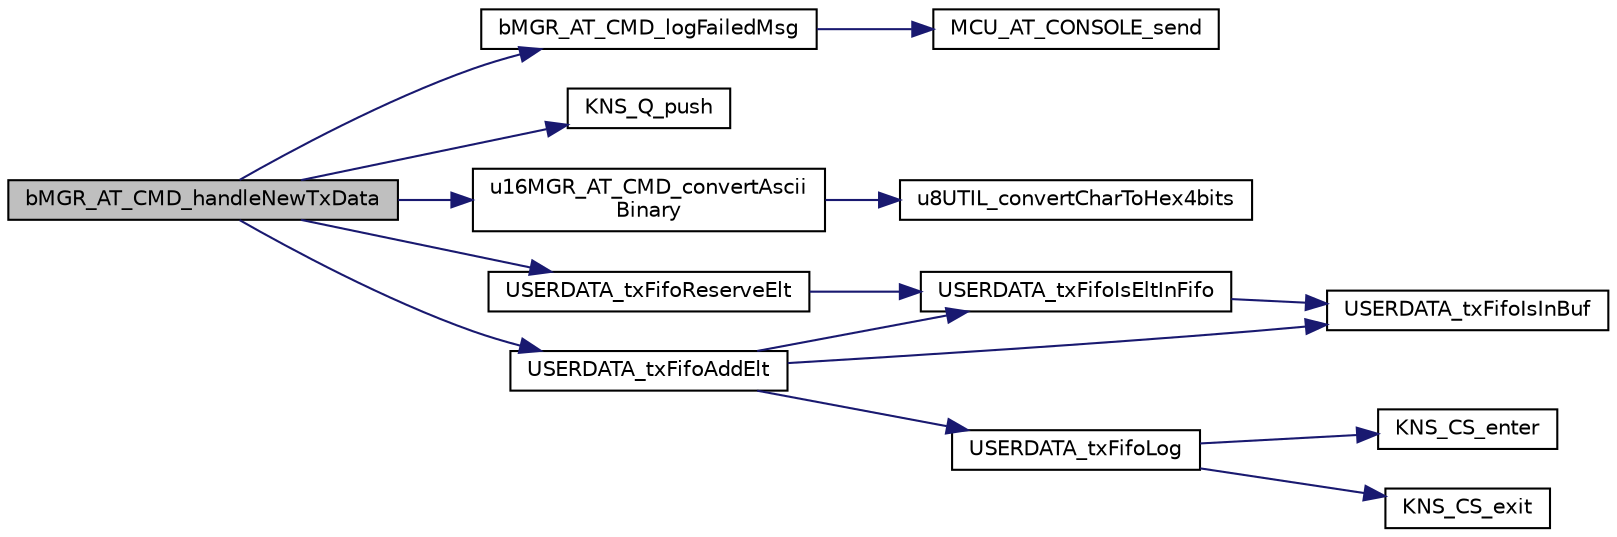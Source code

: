 digraph "bMGR_AT_CMD_handleNewTxData"
{
 // INTERACTIVE_SVG=YES
 // LATEX_PDF_SIZE
  edge [fontname="Helvetica",fontsize="10",labelfontname="Helvetica",labelfontsize="10"];
  node [fontname="Helvetica",fontsize="10",shape=record];
  rankdir="LR";
  Node1 [label="bMGR_AT_CMD_handleNewTxData",height=0.2,width=0.4,color="black", fillcolor="grey75", style="filled", fontcolor="black",tooltip="Handle new TX data, this is the core function of AT+TX cmd."];
  Node1 -> Node2 [color="midnightblue",fontsize="10",style="solid",fontname="Helvetica"];
  Node2 [label="bMGR_AT_CMD_logFailedMsg",height=0.2,width=0.4,color="black", fillcolor="white", style="filled",URL="$d0/d0f/group___m_g_r___a_t___c_m_d.html#ga3d564aff9653e8bdc572d189093f1acc",tooltip="Log in debug interface a failed message."];
  Node2 -> Node3 [color="midnightblue",fontsize="10",style="solid",fontname="Helvetica"];
  Node3 [label="MCU_AT_CONSOLE_send",height=0.2,width=0.4,color="black", fillcolor="white", style="filled",URL="$d8/d62/group___m_c_u___a_p_p___w_r_a_p_p_e_r_s.html#gae14ee3e1d2a9b459c0d89c451a4bc470",tooltip="Send AT CMD response to console."];
  Node1 -> Node4 [color="midnightblue",fontsize="10",style="solid",fontname="Helvetica"];
  Node4 [label="KNS_Q_push",height=0.2,width=0.4,color="black", fillcolor="white", style="filled",URL="$d1/ddb/group___k_n_s___q.html#gac9a2be7939be73c32fd7eefb0d3ab3b3",tooltip="This function is used to push an element into a queue."];
  Node1 -> Node5 [color="midnightblue",fontsize="10",style="solid",fontname="Helvetica"];
  Node5 [label="u16MGR_AT_CMD_convertAscii\lBinary",height=0.2,width=0.4,color="black", fillcolor="white", style="filled",URL="$d0/d0f/group___m_g_r___a_t___c_m_d.html#ga474b262632007c7cdccc1c36d53d3d00",tooltip=": convert the input form ASCII to binary."];
  Node5 -> Node6 [color="midnightblue",fontsize="10",style="solid",fontname="Helvetica"];
  Node6 [label="u8UTIL_convertCharToHex4bits",height=0.2,width=0.4,color="black", fillcolor="white", style="filled",URL="$d8/da3/group___s_t_r_u_t_i_l_s.html#ga84065a55b8ebeb12a5e2a8e8ce2833fb",tooltip="convert an hexadecimal ASCII digit to a 4bits integer"];
  Node1 -> Node7 [color="midnightblue",fontsize="10",style="solid",fontname="Helvetica"];
  Node7 [label="USERDATA_txFifoAddElt",height=0.2,width=0.4,color="black", fillcolor="white", style="filled",URL="$db/d4f/group___u_s_e_r___d_a_t_a.html#ga9dc3ef3b0eec939e8a61b25e0a107cbe",tooltip="Add element in TX fifo."];
  Node7 -> Node8 [color="midnightblue",fontsize="10",style="solid",fontname="Helvetica"];
  Node8 [label="USERDATA_txFifoIsEltInFifo",height=0.2,width=0.4,color="black", fillcolor="white", style="filled",URL="$db/d4f/group___u_s_e_r___d_a_t_a.html#ga2c1ea014de9c2ba244dc6605a6edce59",tooltip="check element is part of the TX fifo or not"];
  Node8 -> Node9 [color="midnightblue",fontsize="10",style="solid",fontname="Helvetica"];
  Node9 [label="USERDATA_txFifoIsInBuf",height=0.2,width=0.4,color="black", fillcolor="white", style="filled",URL="$db/d4f/group___u_s_e_r___d_a_t_a.html#ga532418c0e3adad36946ba9d346a163f4",tooltip="check the element is pointing on a valid address, i.e. one from sUserDataTxFifoBuf buffer"];
  Node7 -> Node9 [color="midnightblue",fontsize="10",style="solid",fontname="Helvetica"];
  Node7 -> Node10 [color="midnightblue",fontsize="10",style="solid",fontname="Helvetica"];
  Node10 [label="USERDATA_txFifoLog",height=0.2,width=0.4,color="black", fillcolor="white", style="filled",URL="$db/d4f/group___u_s_e_r___d_a_t_a.html#gafba02bd8b2e6ebad0b2f38b72e40ec21",tooltip="Log content of the TX fifo."];
  Node10 -> Node11 [color="midnightblue",fontsize="10",style="solid",fontname="Helvetica"];
  Node11 [label="KNS_CS_enter",height=0.2,width=0.4,color="black", fillcolor="white", style="filled",URL="$d9/d2f/group___k_i_n_e_i_s___s_w___c_o_n_f.html#ga858c122b744e5d185b5abac307aae807",tooltip="Enter critical section."];
  Node10 -> Node12 [color="midnightblue",fontsize="10",style="solid",fontname="Helvetica"];
  Node12 [label="KNS_CS_exit",height=0.2,width=0.4,color="black", fillcolor="white", style="filled",URL="$d9/d2f/group___k_i_n_e_i_s___s_w___c_o_n_f.html#ga58b477bfcd987dcd7b733b98ab692fdc",tooltip="Exit critical section."];
  Node1 -> Node13 [color="midnightblue",fontsize="10",style="solid",fontname="Helvetica"];
  Node13 [label="USERDATA_txFifoReserveElt",height=0.2,width=0.4,color="black", fillcolor="white", style="filled",URL="$db/d4f/group___u_s_e_r___d_a_t_a.html#gacb676464a4de1543fa3e55314f740110",tooltip="Get an element from memory pool in a way to push it later."];
  Node13 -> Node8 [color="midnightblue",fontsize="10",style="solid",fontname="Helvetica"];
}
